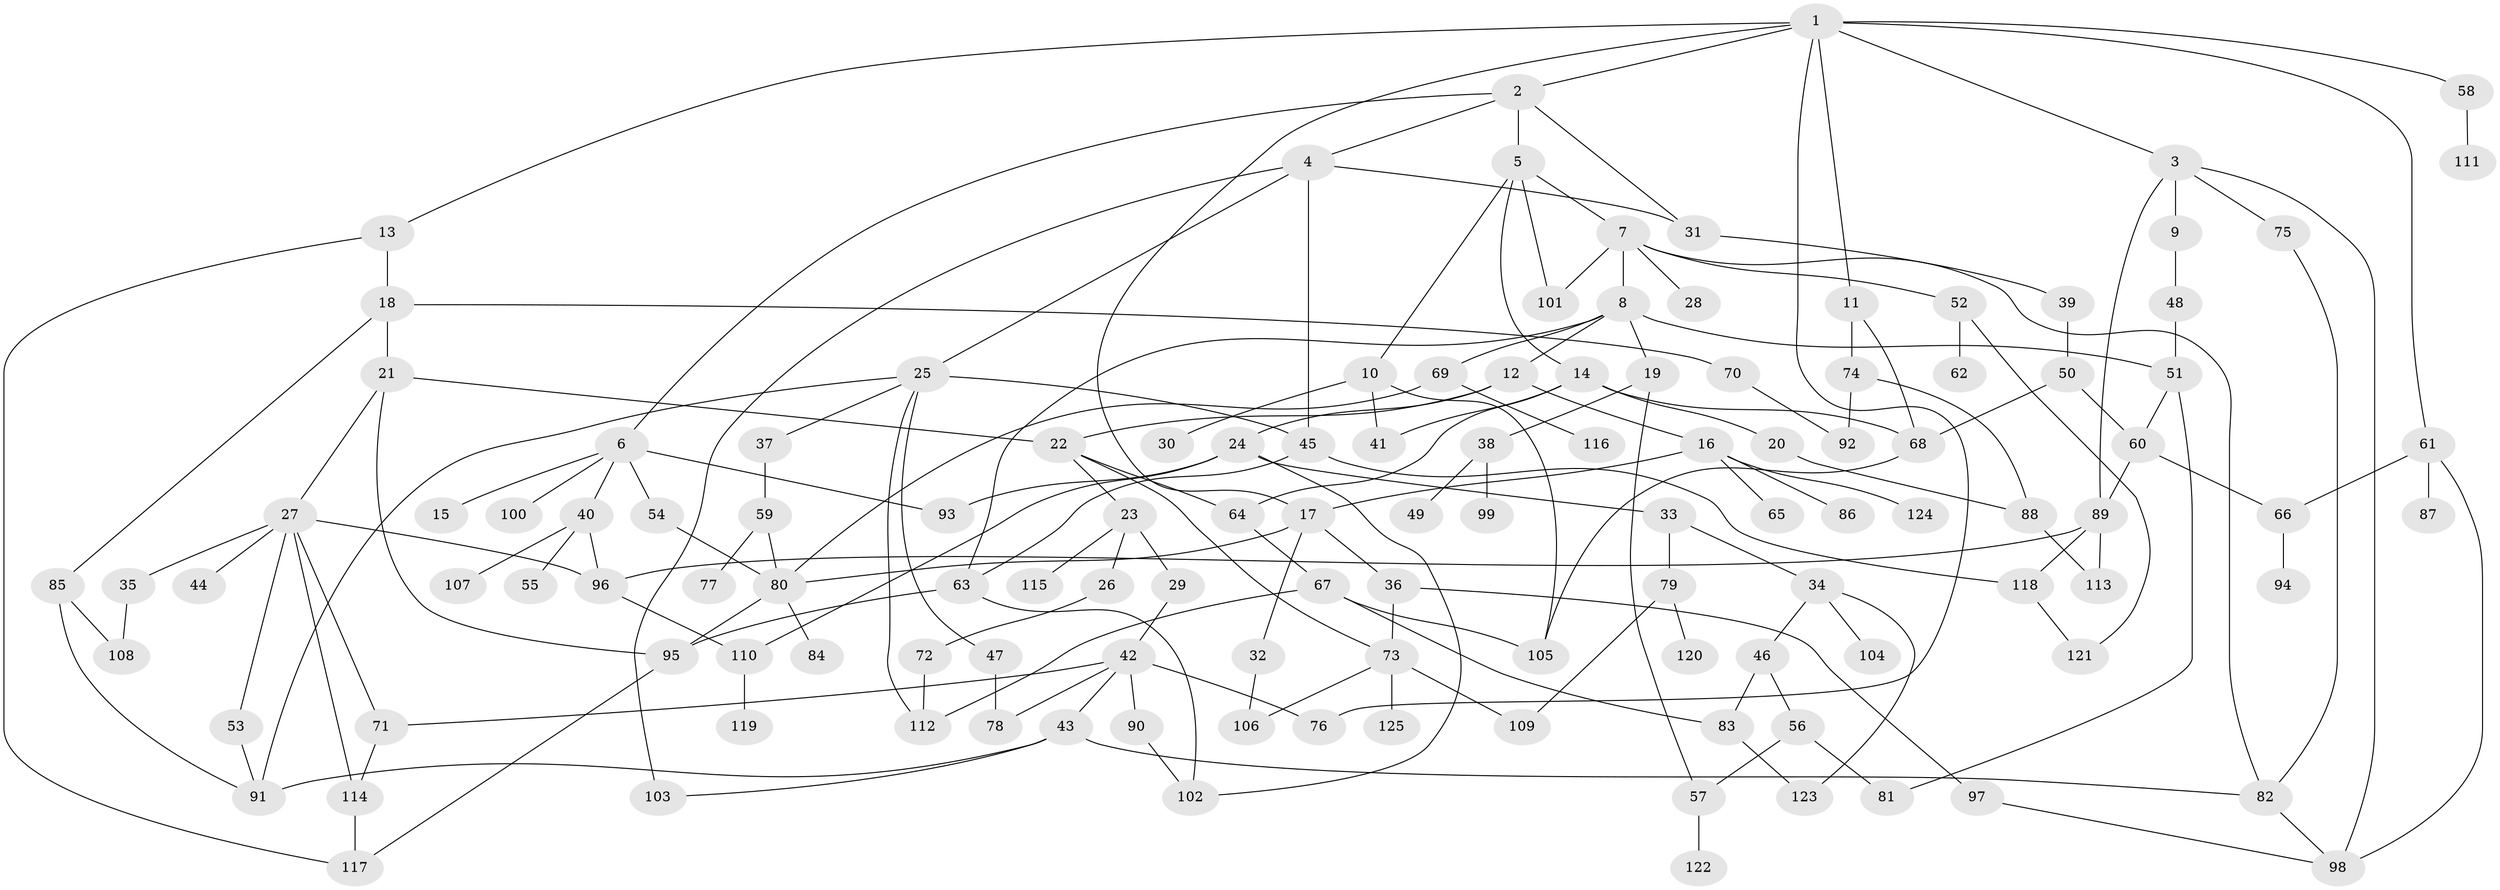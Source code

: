 // Generated by graph-tools (version 1.1) at 2025/49/03/09/25 03:49:20]
// undirected, 125 vertices, 181 edges
graph export_dot {
graph [start="1"]
  node [color=gray90,style=filled];
  1;
  2;
  3;
  4;
  5;
  6;
  7;
  8;
  9;
  10;
  11;
  12;
  13;
  14;
  15;
  16;
  17;
  18;
  19;
  20;
  21;
  22;
  23;
  24;
  25;
  26;
  27;
  28;
  29;
  30;
  31;
  32;
  33;
  34;
  35;
  36;
  37;
  38;
  39;
  40;
  41;
  42;
  43;
  44;
  45;
  46;
  47;
  48;
  49;
  50;
  51;
  52;
  53;
  54;
  55;
  56;
  57;
  58;
  59;
  60;
  61;
  62;
  63;
  64;
  65;
  66;
  67;
  68;
  69;
  70;
  71;
  72;
  73;
  74;
  75;
  76;
  77;
  78;
  79;
  80;
  81;
  82;
  83;
  84;
  85;
  86;
  87;
  88;
  89;
  90;
  91;
  92;
  93;
  94;
  95;
  96;
  97;
  98;
  99;
  100;
  101;
  102;
  103;
  104;
  105;
  106;
  107;
  108;
  109;
  110;
  111;
  112;
  113;
  114;
  115;
  116;
  117;
  118;
  119;
  120;
  121;
  122;
  123;
  124;
  125;
  1 -- 2;
  1 -- 3;
  1 -- 11;
  1 -- 13;
  1 -- 58;
  1 -- 61;
  1 -- 17;
  1 -- 76;
  2 -- 4;
  2 -- 5;
  2 -- 6;
  2 -- 31;
  3 -- 9;
  3 -- 75;
  3 -- 89;
  3 -- 98;
  4 -- 25;
  4 -- 31;
  4 -- 103;
  4 -- 45;
  5 -- 7;
  5 -- 10;
  5 -- 14;
  5 -- 101;
  6 -- 15;
  6 -- 40;
  6 -- 54;
  6 -- 100;
  6 -- 93;
  7 -- 8;
  7 -- 28;
  7 -- 52;
  7 -- 82;
  7 -- 101;
  8 -- 12;
  8 -- 19;
  8 -- 51;
  8 -- 69;
  8 -- 63;
  9 -- 48;
  10 -- 30;
  10 -- 105;
  10 -- 41;
  11 -- 68;
  11 -- 74;
  12 -- 16;
  12 -- 24;
  12 -- 22;
  13 -- 18;
  13 -- 117;
  14 -- 20;
  14 -- 41;
  14 -- 64;
  14 -- 68;
  16 -- 17;
  16 -- 65;
  16 -- 86;
  16 -- 124;
  17 -- 32;
  17 -- 36;
  17 -- 80;
  18 -- 21;
  18 -- 70;
  18 -- 85;
  19 -- 38;
  19 -- 57;
  20 -- 88;
  21 -- 22;
  21 -- 27;
  21 -- 95;
  22 -- 23;
  22 -- 73;
  22 -- 64;
  23 -- 26;
  23 -- 29;
  23 -- 115;
  24 -- 33;
  24 -- 93;
  24 -- 110;
  24 -- 102;
  25 -- 37;
  25 -- 45;
  25 -- 47;
  25 -- 91;
  25 -- 112;
  26 -- 72;
  27 -- 35;
  27 -- 44;
  27 -- 53;
  27 -- 114;
  27 -- 71;
  27 -- 96;
  29 -- 42;
  31 -- 39;
  32 -- 106;
  33 -- 34;
  33 -- 79;
  34 -- 46;
  34 -- 104;
  34 -- 123;
  35 -- 108;
  36 -- 73;
  36 -- 97;
  37 -- 59;
  38 -- 49;
  38 -- 99;
  39 -- 50;
  40 -- 55;
  40 -- 107;
  40 -- 96;
  42 -- 43;
  42 -- 71;
  42 -- 76;
  42 -- 90;
  42 -- 78;
  43 -- 103;
  43 -- 82;
  43 -- 91;
  45 -- 63;
  45 -- 118;
  46 -- 56;
  46 -- 83;
  47 -- 78;
  48 -- 51;
  50 -- 60;
  50 -- 68;
  51 -- 81;
  51 -- 60;
  52 -- 62;
  52 -- 121;
  53 -- 91;
  54 -- 80;
  56 -- 57;
  56 -- 81;
  57 -- 122;
  58 -- 111;
  59 -- 77;
  59 -- 80;
  60 -- 66;
  60 -- 89;
  61 -- 66;
  61 -- 87;
  61 -- 98;
  63 -- 102;
  63 -- 95;
  64 -- 67;
  66 -- 94;
  67 -- 83;
  67 -- 112;
  67 -- 105;
  68 -- 105;
  69 -- 80;
  69 -- 116;
  70 -- 92;
  71 -- 114;
  72 -- 112;
  73 -- 109;
  73 -- 125;
  73 -- 106;
  74 -- 88;
  74 -- 92;
  75 -- 82;
  79 -- 120;
  79 -- 109;
  80 -- 84;
  80 -- 95;
  82 -- 98;
  83 -- 123;
  85 -- 108;
  85 -- 91;
  88 -- 113;
  89 -- 96;
  89 -- 118;
  89 -- 113;
  90 -- 102;
  95 -- 117;
  96 -- 110;
  97 -- 98;
  110 -- 119;
  114 -- 117;
  118 -- 121;
}
